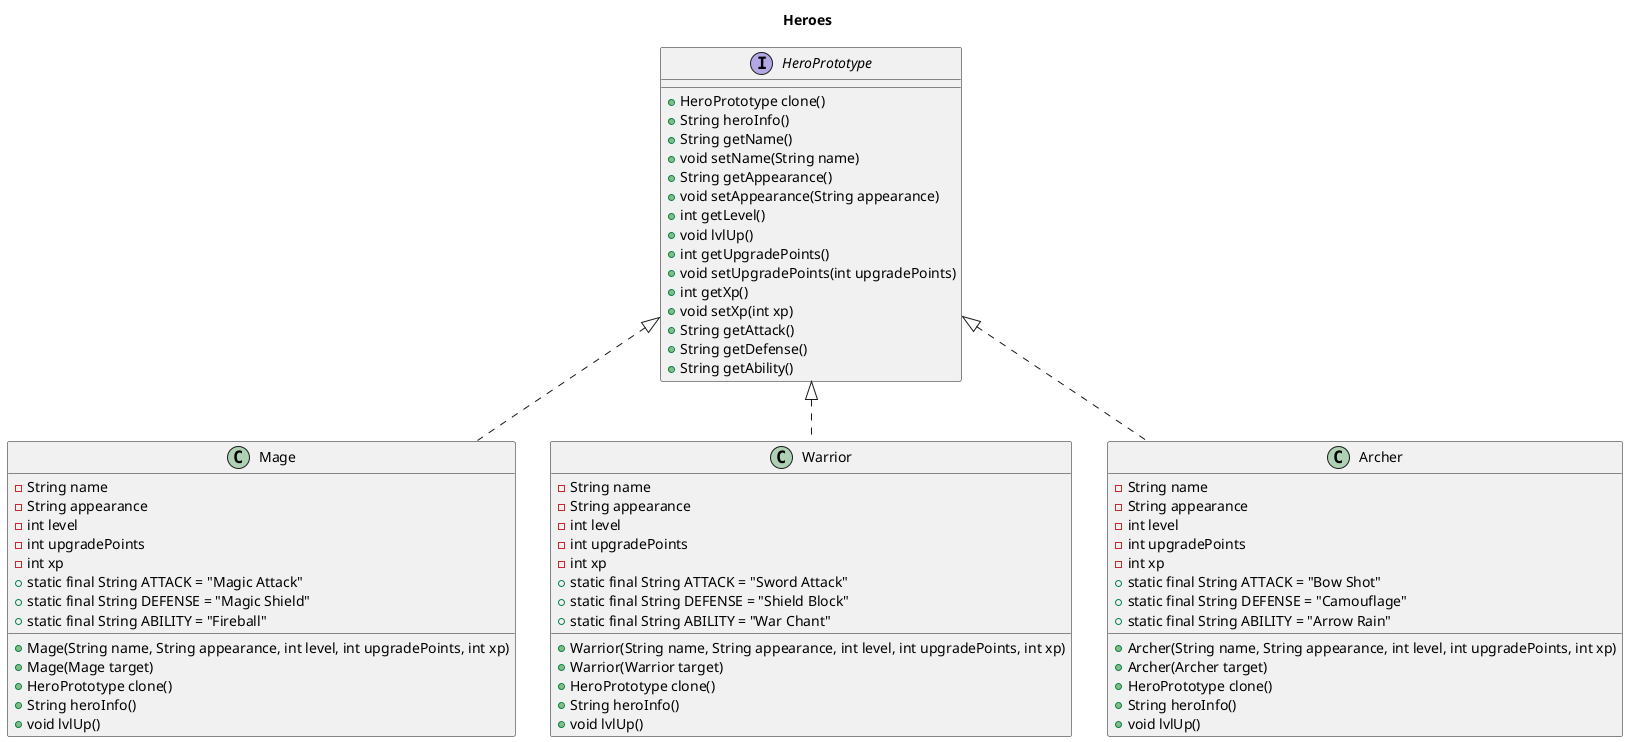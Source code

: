 @startuml Heroes

title Heroes

interface HeroPrototype {
    +HeroPrototype clone()
    +String heroInfo()
    +String getName()
    +void setName(String name)
    +String getAppearance()
    +void setAppearance(String appearance)
    +int getLevel()
    +void lvlUp()
    +int getUpgradePoints()
    +void setUpgradePoints(int upgradePoints)
    +int getXp()
    +void setXp(int xp)
    +String getAttack()
    +String getDefense()
    +String getAbility()
}

class Mage {
    -String name
    -String appearance
    -int level
    -int upgradePoints
    -int xp
    +static final String ATTACK = "Magic Attack"
    +static final String DEFENSE = "Magic Shield"
    +static final String ABILITY = "Fireball"
    +Mage(String name, String appearance, int level, int upgradePoints, int xp)
    +Mage(Mage target)
    +HeroPrototype clone()
    +String heroInfo()
    +void lvlUp()
}

class Warrior {
    -String name
    -String appearance
    -int level
    -int upgradePoints
    -int xp
    +static final String ATTACK = "Sword Attack"
    +static final String DEFENSE = "Shield Block"
    +static final String ABILITY = "War Chant"
    +Warrior(String name, String appearance, int level, int upgradePoints, int xp)
    +Warrior(Warrior target)
    +HeroPrototype clone()
    +String heroInfo()
    +void lvlUp()
}

class Archer {
    -String name
    -String appearance
    -int level
    -int upgradePoints
    -int xp
    +static final String ATTACK = "Bow Shot"
    +static final String DEFENSE = "Camouflage"
    +static final String ABILITY = "Arrow Rain"
    +Archer(String name, String appearance, int level, int upgradePoints, int xp)
    +Archer(Archer target)
    +HeroPrototype clone()
    +String heroInfo()
    +void lvlUp()
}

HeroPrototype <|.. Mage
HeroPrototype <|.. Warrior
HeroPrototype <|.. Archer

@enduml

